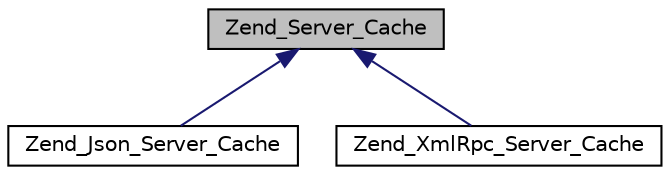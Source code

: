 digraph G
{
  edge [fontname="Helvetica",fontsize="10",labelfontname="Helvetica",labelfontsize="10"];
  node [fontname="Helvetica",fontsize="10",shape=record];
  Node1 [label="Zend_Server_Cache",height=0.2,width=0.4,color="black", fillcolor="grey75", style="filled" fontcolor="black"];
  Node1 -> Node2 [dir="back",color="midnightblue",fontsize="10",style="solid",fontname="Helvetica"];
  Node2 [label="Zend_Json_Server_Cache",height=0.2,width=0.4,color="black", fillcolor="white", style="filled",URL="$class_zend___json___server___cache.html"];
  Node1 -> Node3 [dir="back",color="midnightblue",fontsize="10",style="solid",fontname="Helvetica"];
  Node3 [label="Zend_XmlRpc_Server_Cache",height=0.2,width=0.4,color="black", fillcolor="white", style="filled",URL="$class_zend___xml_rpc___server___cache.html"];
}
